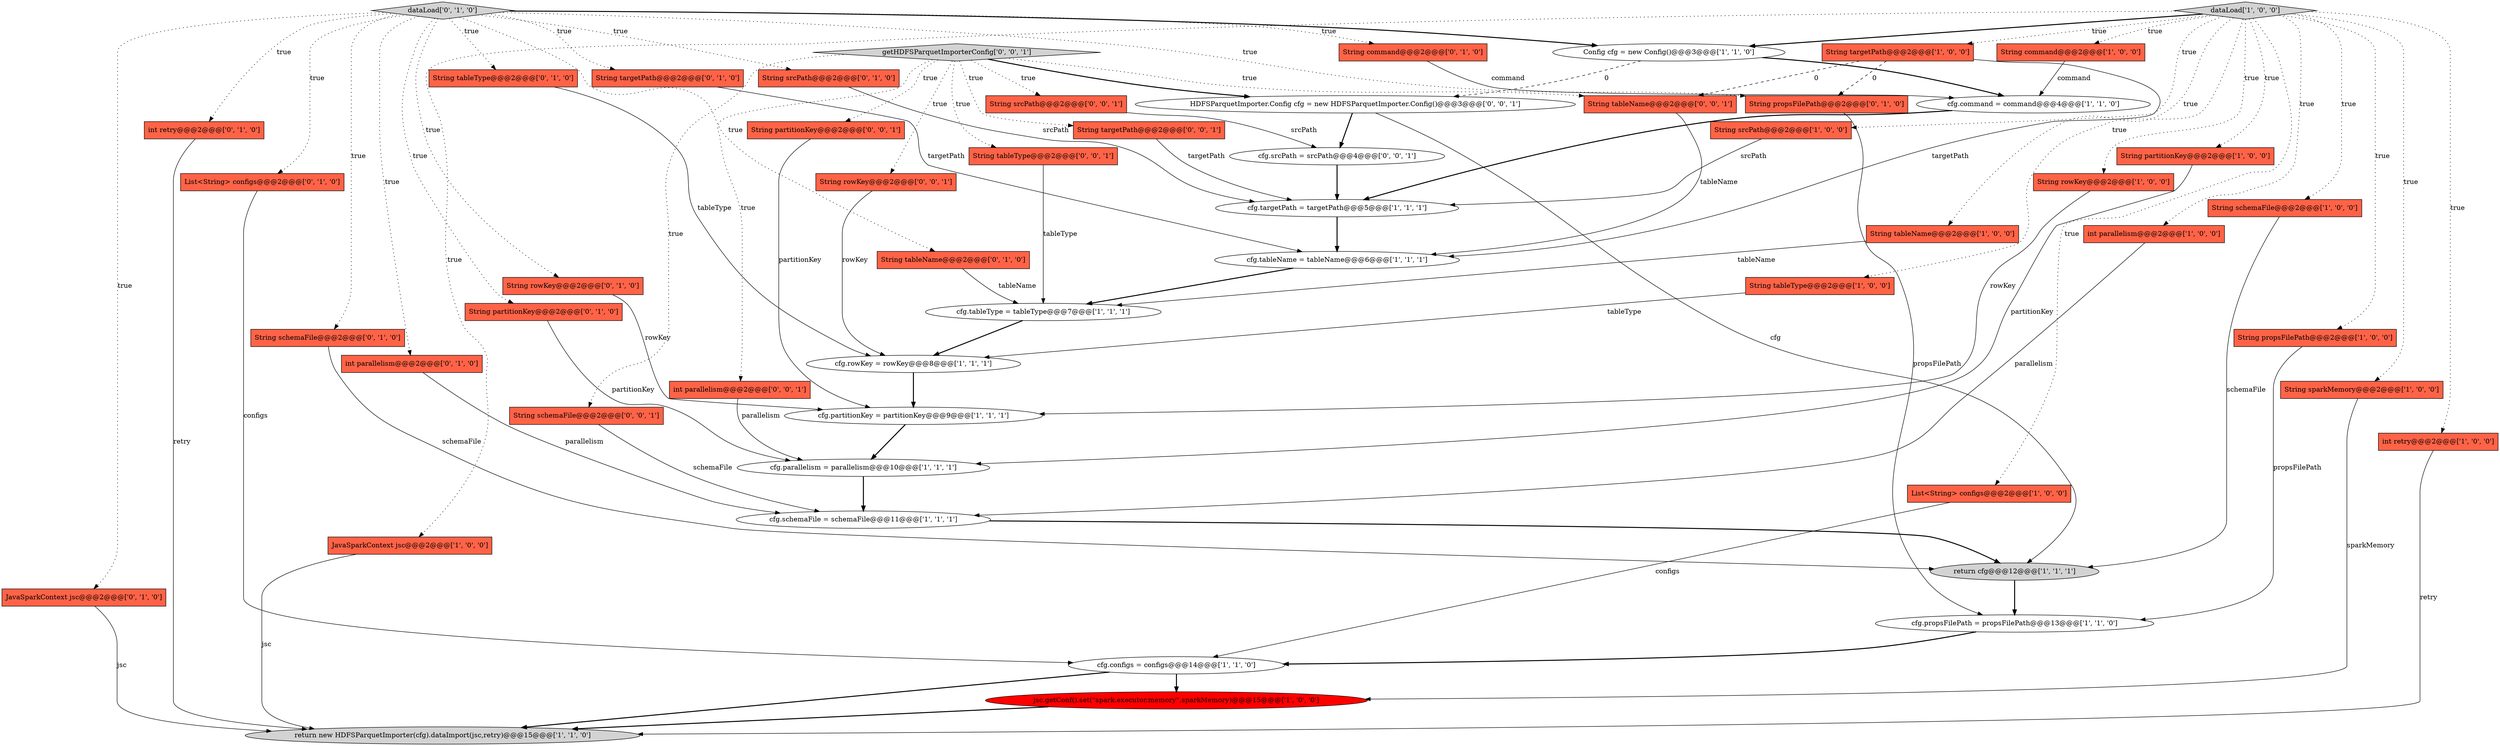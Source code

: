 digraph {
40 [style = filled, label = "String tableType@@@2@@@['0', '1', '0']", fillcolor = tomato, shape = box image = "AAA0AAABBB2BBB"];
14 [style = filled, label = "String tableName@@@2@@@['1', '0', '0']", fillcolor = tomato, shape = box image = "AAA0AAABBB1BBB"];
37 [style = filled, label = "int retry@@@2@@@['0', '1', '0']", fillcolor = tomato, shape = box image = "AAA0AAABBB2BBB"];
9 [style = filled, label = "cfg.rowKey = rowKey@@@8@@@['1', '1', '1']", fillcolor = white, shape = ellipse image = "AAA0AAABBB1BBB"];
32 [style = filled, label = "List<String> configs@@@2@@@['0', '1', '0']", fillcolor = tomato, shape = box image = "AAA0AAABBB2BBB"];
52 [style = filled, label = "int parallelism@@@2@@@['0', '0', '1']", fillcolor = tomato, shape = box image = "AAA0AAABBB3BBB"];
2 [style = filled, label = "String tableType@@@2@@@['1', '0', '0']", fillcolor = tomato, shape = box image = "AAA0AAABBB1BBB"];
11 [style = filled, label = "cfg.propsFilePath = propsFilePath@@@13@@@['1', '1', '0']", fillcolor = white, shape = ellipse image = "AAA0AAABBB1BBB"];
7 [style = filled, label = "return cfg@@@12@@@['1', '1', '1']", fillcolor = lightgray, shape = ellipse image = "AAA0AAABBB1BBB"];
0 [style = filled, label = "cfg.configs = configs@@@14@@@['1', '1', '0']", fillcolor = white, shape = ellipse image = "AAA0AAABBB1BBB"];
30 [style = filled, label = "String srcPath@@@2@@@['0', '1', '0']", fillcolor = tomato, shape = box image = "AAA0AAABBB2BBB"];
25 [style = filled, label = "String propsFilePath@@@2@@@['1', '0', '0']", fillcolor = tomato, shape = box image = "AAA0AAABBB1BBB"];
15 [style = filled, label = "return new HDFSParquetImporter(cfg).dataImport(jsc,retry)@@@15@@@['1', '1', '0']", fillcolor = lightgray, shape = ellipse image = "AAA0AAABBB1BBB"];
4 [style = filled, label = "cfg.parallelism = parallelism@@@10@@@['1', '1', '1']", fillcolor = white, shape = ellipse image = "AAA0AAABBB1BBB"];
10 [style = filled, label = "jsc.getConf().set(\"spark.executor.memory\",sparkMemory)@@@15@@@['1', '0', '0']", fillcolor = red, shape = ellipse image = "AAA1AAABBB1BBB"];
19 [style = filled, label = "String sparkMemory@@@2@@@['1', '0', '0']", fillcolor = tomato, shape = box image = "AAA0AAABBB1BBB"];
34 [style = filled, label = "String rowKey@@@2@@@['0', '1', '0']", fillcolor = tomato, shape = box image = "AAA0AAABBB2BBB"];
42 [style = filled, label = "String propsFilePath@@@2@@@['0', '1', '0']", fillcolor = tomato, shape = box image = "AAA1AAABBB2BBB"];
6 [style = filled, label = "String srcPath@@@2@@@['1', '0', '0']", fillcolor = tomato, shape = box image = "AAA0AAABBB1BBB"];
51 [style = filled, label = "String schemaFile@@@2@@@['0', '0', '1']", fillcolor = tomato, shape = box image = "AAA0AAABBB3BBB"];
13 [style = filled, label = "int retry@@@2@@@['1', '0', '0']", fillcolor = tomato, shape = box image = "AAA0AAABBB1BBB"];
21 [style = filled, label = "String command@@@2@@@['1', '0', '0']", fillcolor = tomato, shape = box image = "AAA0AAABBB1BBB"];
48 [style = filled, label = "String partitionKey@@@2@@@['0', '0', '1']", fillcolor = tomato, shape = box image = "AAA0AAABBB3BBB"];
8 [style = filled, label = "String partitionKey@@@2@@@['1', '0', '0']", fillcolor = tomato, shape = box image = "AAA0AAABBB1BBB"];
33 [style = filled, label = "String targetPath@@@2@@@['0', '1', '0']", fillcolor = tomato, shape = box image = "AAA0AAABBB2BBB"];
36 [style = filled, label = "String partitionKey@@@2@@@['0', '1', '0']", fillcolor = tomato, shape = box image = "AAA0AAABBB2BBB"];
53 [style = filled, label = "String tableName@@@2@@@['0', '0', '1']", fillcolor = tomato, shape = box image = "AAA0AAABBB3BBB"];
18 [style = filled, label = "cfg.tableName = tableName@@@6@@@['1', '1', '1']", fillcolor = white, shape = ellipse image = "AAA0AAABBB1BBB"];
3 [style = filled, label = "cfg.partitionKey = partitionKey@@@9@@@['1', '1', '1']", fillcolor = white, shape = ellipse image = "AAA0AAABBB1BBB"];
46 [style = filled, label = "getHDFSParquetImporterConfig['0', '0', '1']", fillcolor = lightgray, shape = diamond image = "AAA0AAABBB3BBB"];
22 [style = filled, label = "String rowKey@@@2@@@['1', '0', '0']", fillcolor = tomato, shape = box image = "AAA0AAABBB1BBB"];
28 [style = filled, label = "cfg.schemaFile = schemaFile@@@11@@@['1', '1', '1']", fillcolor = white, shape = ellipse image = "AAA0AAABBB1BBB"];
38 [style = filled, label = "dataLoad['0', '1', '0']", fillcolor = lightgray, shape = diamond image = "AAA0AAABBB2BBB"];
27 [style = filled, label = "String targetPath@@@2@@@['1', '0', '0']", fillcolor = tomato, shape = box image = "AAA1AAABBB1BBB"];
26 [style = filled, label = "List<String> configs@@@2@@@['1', '0', '0']", fillcolor = tomato, shape = box image = "AAA0AAABBB1BBB"];
47 [style = filled, label = "String tableType@@@2@@@['0', '0', '1']", fillcolor = tomato, shape = box image = "AAA0AAABBB3BBB"];
49 [style = filled, label = "HDFSParquetImporter.Config cfg = new HDFSParquetImporter.Config()@@@3@@@['0', '0', '1']", fillcolor = white, shape = ellipse image = "AAA0AAABBB3BBB"];
23 [style = filled, label = "String schemaFile@@@2@@@['1', '0', '0']", fillcolor = tomato, shape = box image = "AAA0AAABBB1BBB"];
20 [style = filled, label = "cfg.command = command@@@4@@@['1', '1', '0']", fillcolor = white, shape = ellipse image = "AAA0AAABBB1BBB"];
5 [style = filled, label = "cfg.tableType = tableType@@@7@@@['1', '1', '1']", fillcolor = white, shape = ellipse image = "AAA0AAABBB1BBB"];
31 [style = filled, label = "String command@@@2@@@['0', '1', '0']", fillcolor = tomato, shape = box image = "AAA0AAABBB2BBB"];
16 [style = filled, label = "Config cfg = new Config()@@@3@@@['1', '1', '0']", fillcolor = white, shape = ellipse image = "AAA0AAABBB1BBB"];
17 [style = filled, label = "dataLoad['1', '0', '0']", fillcolor = lightgray, shape = diamond image = "AAA0AAABBB1BBB"];
35 [style = filled, label = "JavaSparkContext jsc@@@2@@@['0', '1', '0']", fillcolor = tomato, shape = box image = "AAA0AAABBB2BBB"];
41 [style = filled, label = "String schemaFile@@@2@@@['0', '1', '0']", fillcolor = tomato, shape = box image = "AAA0AAABBB2BBB"];
45 [style = filled, label = "cfg.srcPath = srcPath@@@4@@@['0', '0', '1']", fillcolor = white, shape = ellipse image = "AAA0AAABBB3BBB"];
1 [style = filled, label = "JavaSparkContext jsc@@@2@@@['1', '0', '0']", fillcolor = tomato, shape = box image = "AAA0AAABBB1BBB"];
44 [style = filled, label = "String targetPath@@@2@@@['0', '0', '1']", fillcolor = tomato, shape = box image = "AAA0AAABBB3BBB"];
39 [style = filled, label = "int parallelism@@@2@@@['0', '1', '0']", fillcolor = tomato, shape = box image = "AAA0AAABBB2BBB"];
50 [style = filled, label = "String srcPath@@@2@@@['0', '0', '1']", fillcolor = tomato, shape = box image = "AAA0AAABBB3BBB"];
12 [style = filled, label = "int parallelism@@@2@@@['1', '0', '0']", fillcolor = tomato, shape = box image = "AAA0AAABBB1BBB"];
43 [style = filled, label = "String rowKey@@@2@@@['0', '0', '1']", fillcolor = tomato, shape = box image = "AAA0AAABBB3BBB"];
24 [style = filled, label = "cfg.targetPath = targetPath@@@5@@@['1', '1', '1']", fillcolor = white, shape = ellipse image = "AAA0AAABBB1BBB"];
29 [style = filled, label = "String tableName@@@2@@@['0', '1', '0']", fillcolor = tomato, shape = box image = "AAA0AAABBB2BBB"];
46->53 [style = dotted, label="true"];
5->9 [style = bold, label=""];
21->20 [style = solid, label="command"];
17->6 [style = dotted, label="true"];
38->34 [style = dotted, label="true"];
38->41 [style = dotted, label="true"];
17->1 [style = dotted, label="true"];
38->39 [style = dotted, label="true"];
17->14 [style = dotted, label="true"];
43->9 [style = solid, label="rowKey"];
25->11 [style = solid, label="propsFilePath"];
3->4 [style = bold, label=""];
45->24 [style = bold, label=""];
0->15 [style = bold, label=""];
17->8 [style = dotted, label="true"];
14->5 [style = solid, label="tableName"];
46->48 [style = dotted, label="true"];
38->31 [style = dotted, label="true"];
17->2 [style = dotted, label="true"];
1->15 [style = solid, label="jsc"];
17->27 [style = dotted, label="true"];
38->40 [style = dotted, label="true"];
17->16 [style = bold, label=""];
38->33 [style = dotted, label="true"];
17->26 [style = dotted, label="true"];
7->11 [style = bold, label=""];
22->3 [style = solid, label="rowKey"];
19->10 [style = solid, label="sparkMemory"];
24->18 [style = bold, label=""];
27->53 [style = dashed, label="0"];
17->23 [style = dotted, label="true"];
8->4 [style = solid, label="partitionKey"];
36->4 [style = solid, label="partitionKey"];
53->18 [style = solid, label="tableName"];
17->21 [style = dotted, label="true"];
16->20 [style = bold, label=""];
34->3 [style = solid, label="rowKey"];
38->42 [style = dotted, label="true"];
30->24 [style = solid, label="srcPath"];
47->5 [style = solid, label="tableType"];
38->37 [style = dotted, label="true"];
49->45 [style = bold, label=""];
46->47 [style = dotted, label="true"];
38->16 [style = bold, label=""];
38->32 [style = dotted, label="true"];
33->18 [style = solid, label="targetPath"];
49->7 [style = solid, label="cfg"];
27->42 [style = dashed, label="0"];
38->30 [style = dotted, label="true"];
50->45 [style = solid, label="srcPath"];
17->25 [style = dotted, label="true"];
46->51 [style = dotted, label="true"];
17->12 [style = dotted, label="true"];
29->5 [style = solid, label="tableName"];
46->50 [style = dotted, label="true"];
17->19 [style = dotted, label="true"];
51->28 [style = solid, label="schemaFile"];
9->3 [style = bold, label=""];
17->22 [style = dotted, label="true"];
13->15 [style = solid, label="retry"];
42->11 [style = solid, label="propsFilePath"];
38->36 [style = dotted, label="true"];
46->52 [style = dotted, label="true"];
26->0 [style = solid, label="configs"];
6->24 [style = solid, label="srcPath"];
10->15 [style = bold, label=""];
12->28 [style = solid, label="parallelism"];
40->9 [style = solid, label="tableType"];
46->49 [style = bold, label=""];
28->7 [style = bold, label=""];
48->3 [style = solid, label="partitionKey"];
23->7 [style = solid, label="schemaFile"];
46->44 [style = dotted, label="true"];
4->28 [style = bold, label=""];
27->18 [style = solid, label="targetPath"];
31->20 [style = solid, label="command"];
0->10 [style = bold, label=""];
11->0 [style = bold, label=""];
44->24 [style = solid, label="targetPath"];
52->4 [style = solid, label="parallelism"];
38->35 [style = dotted, label="true"];
39->28 [style = solid, label="parallelism"];
18->5 [style = bold, label=""];
16->49 [style = dashed, label="0"];
35->15 [style = solid, label="jsc"];
37->15 [style = solid, label="retry"];
38->29 [style = dotted, label="true"];
32->0 [style = solid, label="configs"];
2->9 [style = solid, label="tableType"];
20->24 [style = bold, label=""];
17->13 [style = dotted, label="true"];
41->7 [style = solid, label="schemaFile"];
46->43 [style = dotted, label="true"];
}
